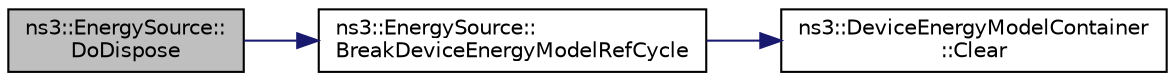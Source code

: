 digraph "ns3::EnergySource::DoDispose"
{
  edge [fontname="Helvetica",fontsize="10",labelfontname="Helvetica",labelfontsize="10"];
  node [fontname="Helvetica",fontsize="10",shape=record];
  rankdir="LR";
  Node1 [label="ns3::EnergySource::\lDoDispose",height=0.2,width=0.4,color="black", fillcolor="grey75", style="filled", fontcolor="black"];
  Node1 -> Node2 [color="midnightblue",fontsize="10",style="solid"];
  Node2 [label="ns3::EnergySource::\lBreakDeviceEnergyModelRefCycle",height=0.2,width=0.4,color="black", fillcolor="white", style="filled",URL="$d5/dab/classns3_1_1EnergySource.html#a7a91665a6b2e6a01bf6b4a641b53bd45"];
  Node2 -> Node3 [color="midnightblue",fontsize="10",style="solid"];
  Node3 [label="ns3::DeviceEnergyModelContainer\l::Clear",height=0.2,width=0.4,color="black", fillcolor="white", style="filled",URL="$d9/d4d/classns3_1_1DeviceEnergyModelContainer.html#ae7952e38cc6957a941d9d03435db03d3",tooltip="Removes all elements in the container. "];
}
